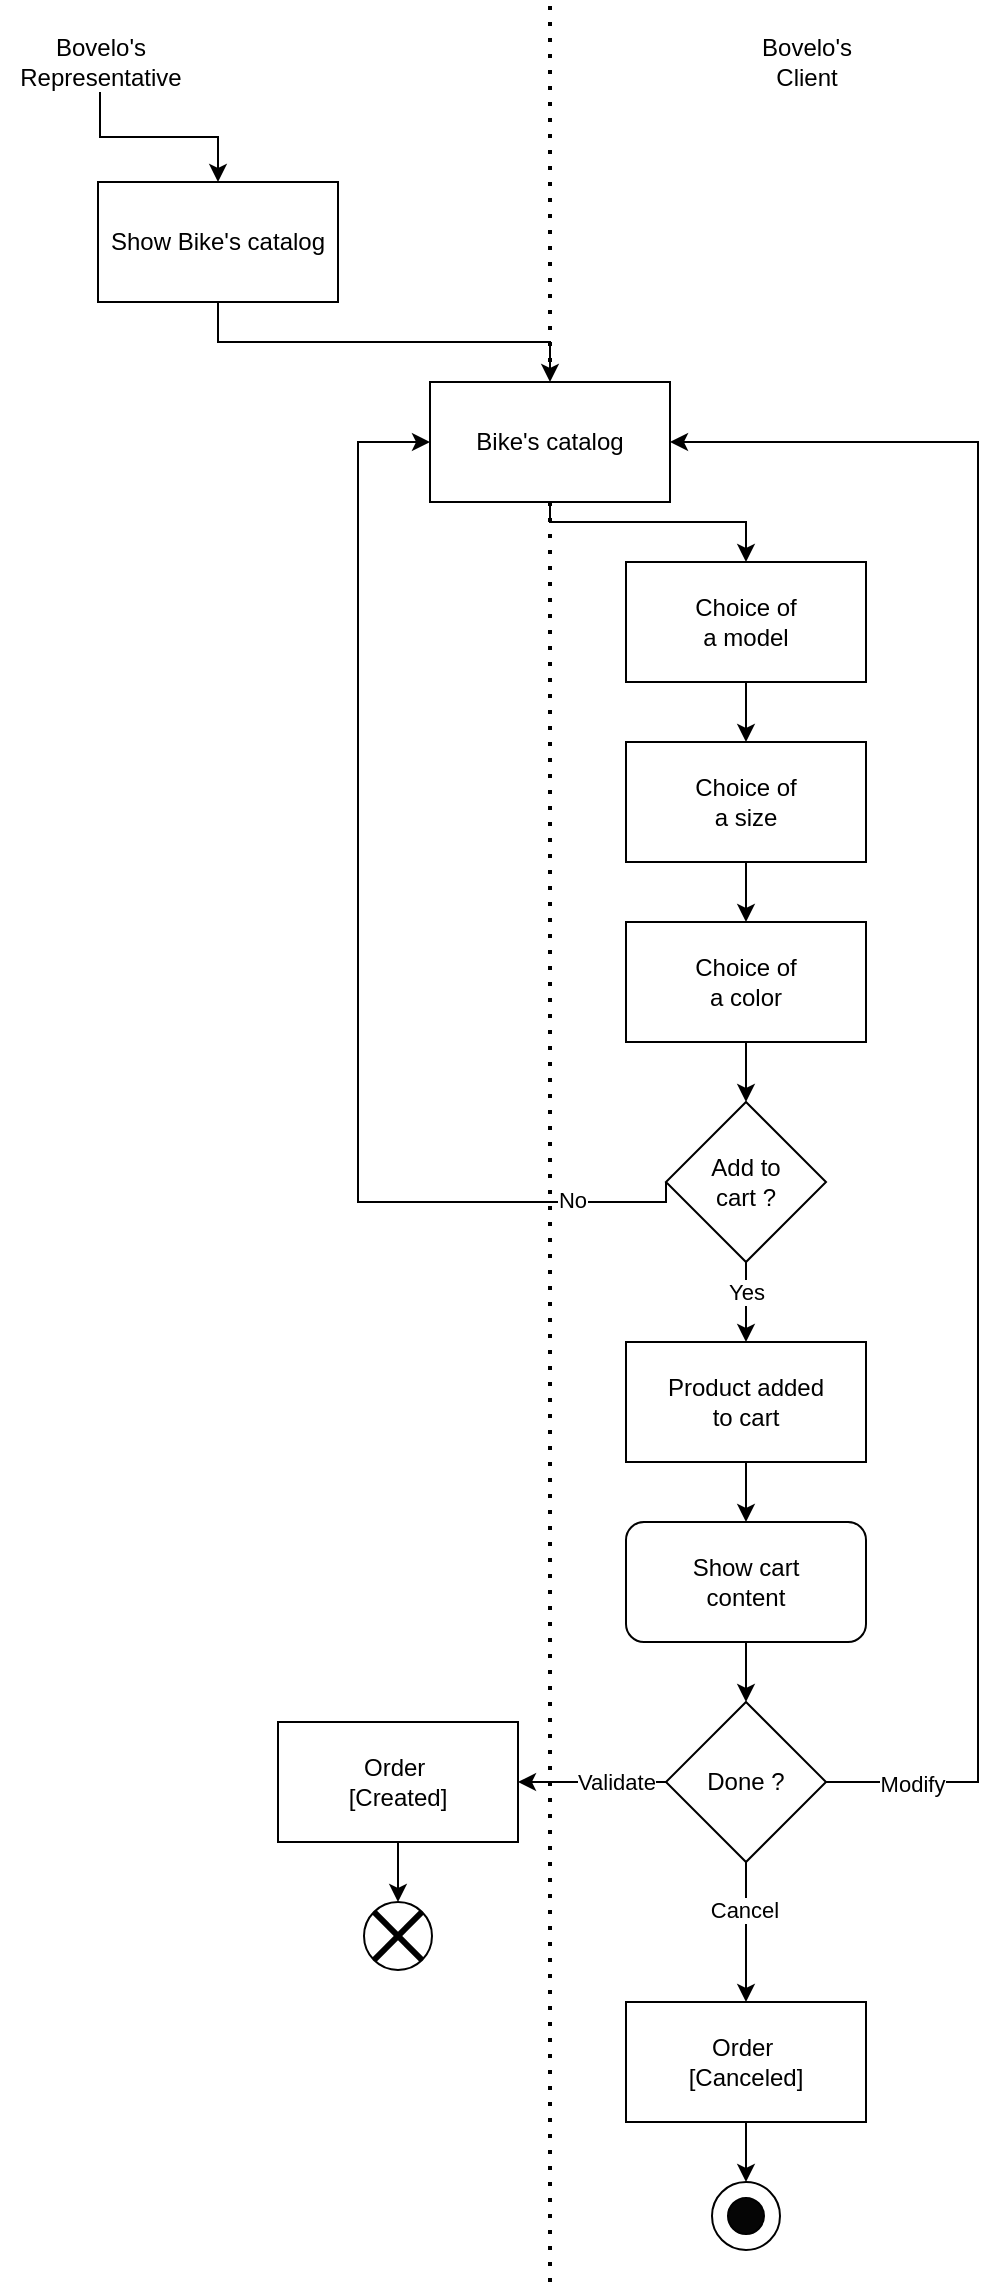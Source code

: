 <mxfile version="13.9.9" type="device"><diagram id="MpMdCrjf3kCMO7LU4xZp" name="Page-1"><mxGraphModel dx="1673" dy="979" grid="1" gridSize="10" guides="1" tooltips="1" connect="1" arrows="1" fold="1" page="1" pageScale="1" pageWidth="827" pageHeight="1169" math="0" shadow="0"><root><mxCell id="0"/><mxCell id="1" parent="0"/><mxCell id="QbaFzjR_I4uDgQgRShNm-1" value="" style="endArrow=none;dashed=1;html=1;dashPattern=1 3;strokeWidth=2;" parent="1" edge="1"><mxGeometry width="50" height="50" relative="1" as="geometry"><mxPoint x="420" y="1150" as="sourcePoint"/><mxPoint x="420" y="10" as="targetPoint"/></mxGeometry></mxCell><mxCell id="QbaFzjR_I4uDgQgRShNm-18" style="edgeStyle=orthogonalEdgeStyle;rounded=0;orthogonalLoop=1;jettySize=auto;html=1;exitX=0.5;exitY=1;exitDx=0;exitDy=0;entryX=0.5;entryY=0;entryDx=0;entryDy=0;" parent="1" source="QbaFzjR_I4uDgQgRShNm-2" target="QbaFzjR_I4uDgQgRShNm-8" edge="1"><mxGeometry relative="1" as="geometry"><Array as="points"><mxPoint x="254" y="180"/><mxPoint x="420" y="180"/></Array></mxGeometry></mxCell><mxCell id="QbaFzjR_I4uDgQgRShNm-2" value="Show Bike's catalog" style="rounded=0;whiteSpace=wrap;html=1;" parent="1" vertex="1"><mxGeometry x="194" y="100" width="120" height="60" as="geometry"/></mxCell><mxCell id="QbaFzjR_I4uDgQgRShNm-17" style="edgeStyle=orthogonalEdgeStyle;rounded=0;orthogonalLoop=1;jettySize=auto;html=1;exitX=0.5;exitY=1;exitDx=0;exitDy=0;entryX=0.5;entryY=0;entryDx=0;entryDy=0;" parent="1" source="QbaFzjR_I4uDgQgRShNm-8" target="QbaFzjR_I4uDgQgRShNm-9" edge="1"><mxGeometry relative="1" as="geometry"><Array as="points"><mxPoint x="420" y="270"/><mxPoint x="518" y="270"/></Array></mxGeometry></mxCell><mxCell id="QbaFzjR_I4uDgQgRShNm-8" value="Bike's catalog" style="rounded=0;whiteSpace=wrap;html=1;" parent="1" vertex="1"><mxGeometry x="360" y="200" width="120" height="60" as="geometry"/></mxCell><mxCell id="QbaFzjR_I4uDgQgRShNm-16" value="" style="edgeStyle=orthogonalEdgeStyle;rounded=0;orthogonalLoop=1;jettySize=auto;html=1;" parent="1" source="QbaFzjR_I4uDgQgRShNm-9" target="QbaFzjR_I4uDgQgRShNm-11" edge="1"><mxGeometry relative="1" as="geometry"/></mxCell><mxCell id="QbaFzjR_I4uDgQgRShNm-9" value="Choice of &lt;br&gt;a model" style="rounded=0;whiteSpace=wrap;html=1;" parent="1" vertex="1"><mxGeometry x="458" y="290" width="120" height="60" as="geometry"/></mxCell><mxCell id="QbaFzjR_I4uDgQgRShNm-15" value="" style="edgeStyle=orthogonalEdgeStyle;rounded=0;orthogonalLoop=1;jettySize=auto;html=1;" parent="1" source="QbaFzjR_I4uDgQgRShNm-11" target="QbaFzjR_I4uDgQgRShNm-12" edge="1"><mxGeometry relative="1" as="geometry"/></mxCell><mxCell id="QbaFzjR_I4uDgQgRShNm-11" value="Choice of &lt;br&gt;a size" style="rounded=0;whiteSpace=wrap;html=1;" parent="1" vertex="1"><mxGeometry x="458" y="380" width="120" height="60" as="geometry"/></mxCell><mxCell id="QbaFzjR_I4uDgQgRShNm-14" style="edgeStyle=orthogonalEdgeStyle;rounded=0;orthogonalLoop=1;jettySize=auto;html=1;exitX=0.5;exitY=1;exitDx=0;exitDy=0;entryX=0.5;entryY=0;entryDx=0;entryDy=0;" parent="1" source="QbaFzjR_I4uDgQgRShNm-12" target="QbaFzjR_I4uDgQgRShNm-13" edge="1"><mxGeometry relative="1" as="geometry"/></mxCell><mxCell id="QbaFzjR_I4uDgQgRShNm-12" value="Choice of &lt;br&gt;a color" style="rounded=0;whiteSpace=wrap;html=1;" parent="1" vertex="1"><mxGeometry x="458" y="470" width="120" height="60" as="geometry"/></mxCell><mxCell id="QbaFzjR_I4uDgQgRShNm-19" style="edgeStyle=orthogonalEdgeStyle;rounded=0;orthogonalLoop=1;jettySize=auto;html=1;exitX=0;exitY=0.5;exitDx=0;exitDy=0;entryX=0;entryY=0.5;entryDx=0;entryDy=0;" parent="1" source="QbaFzjR_I4uDgQgRShNm-13" target="QbaFzjR_I4uDgQgRShNm-8" edge="1"><mxGeometry relative="1" as="geometry"><mxPoint x="324" y="220" as="targetPoint"/><Array as="points"><mxPoint x="324" y="610"/><mxPoint x="324" y="230"/></Array></mxGeometry></mxCell><mxCell id="QbaFzjR_I4uDgQgRShNm-38" value="No" style="edgeLabel;html=1;align=center;verticalAlign=middle;resizable=0;points=[];" parent="QbaFzjR_I4uDgQgRShNm-19" vertex="1" connectable="0"><mxGeometry x="-0.803" y="-1" relative="1" as="geometry"><mxPoint as="offset"/></mxGeometry></mxCell><mxCell id="QbaFzjR_I4uDgQgRShNm-21" value="" style="edgeStyle=orthogonalEdgeStyle;rounded=0;orthogonalLoop=1;jettySize=auto;html=1;" parent="1" source="QbaFzjR_I4uDgQgRShNm-13" target="QbaFzjR_I4uDgQgRShNm-20" edge="1"><mxGeometry relative="1" as="geometry"/></mxCell><mxCell id="QbaFzjR_I4uDgQgRShNm-37" value="Yes" style="edgeLabel;html=1;align=center;verticalAlign=middle;resizable=0;points=[];" parent="QbaFzjR_I4uDgQgRShNm-21" vertex="1" connectable="0"><mxGeometry x="-0.27" relative="1" as="geometry"><mxPoint as="offset"/></mxGeometry></mxCell><mxCell id="QbaFzjR_I4uDgQgRShNm-13" value="Add to &lt;br&gt;cart ?" style="rhombus;whiteSpace=wrap;html=1;" parent="1" vertex="1"><mxGeometry x="478" y="560" width="80" height="80" as="geometry"/></mxCell><mxCell id="QbaFzjR_I4uDgQgRShNm-23" value="" style="edgeStyle=orthogonalEdgeStyle;rounded=0;orthogonalLoop=1;jettySize=auto;html=1;" parent="1" source="QbaFzjR_I4uDgQgRShNm-20" target="QbaFzjR_I4uDgQgRShNm-22" edge="1"><mxGeometry relative="1" as="geometry"/></mxCell><mxCell id="QbaFzjR_I4uDgQgRShNm-20" value="Product added &lt;br&gt;to cart" style="whiteSpace=wrap;html=1;" parent="1" vertex="1"><mxGeometry x="458" y="680" width="120" height="60" as="geometry"/></mxCell><mxCell id="QbaFzjR_I4uDgQgRShNm-27" value="" style="edgeStyle=orthogonalEdgeStyle;rounded=0;orthogonalLoop=1;jettySize=auto;html=1;" parent="1" source="QbaFzjR_I4uDgQgRShNm-22" target="QbaFzjR_I4uDgQgRShNm-26" edge="1"><mxGeometry relative="1" as="geometry"/></mxCell><mxCell id="QbaFzjR_I4uDgQgRShNm-22" value="Show cart &lt;br&gt;content" style="rounded=1;whiteSpace=wrap;html=1;" parent="1" vertex="1"><mxGeometry x="458" y="770" width="120" height="60" as="geometry"/></mxCell><mxCell id="QbaFzjR_I4uDgQgRShNm-29" value="" style="edgeStyle=orthogonalEdgeStyle;rounded=0;orthogonalLoop=1;jettySize=auto;html=1;" parent="1" source="QbaFzjR_I4uDgQgRShNm-26" target="QbaFzjR_I4uDgQgRShNm-28" edge="1"><mxGeometry relative="1" as="geometry"/></mxCell><mxCell id="QbaFzjR_I4uDgQgRShNm-35" value="Cancel" style="edgeLabel;html=1;align=center;verticalAlign=middle;resizable=0;points=[];" parent="QbaFzjR_I4uDgQgRShNm-29" vertex="1" connectable="0"><mxGeometry x="-0.31" y="-1" relative="1" as="geometry"><mxPoint as="offset"/></mxGeometry></mxCell><mxCell id="QbaFzjR_I4uDgQgRShNm-31" value="" style="edgeStyle=orthogonalEdgeStyle;rounded=0;orthogonalLoop=1;jettySize=auto;html=1;" parent="1" source="QbaFzjR_I4uDgQgRShNm-26" target="QbaFzjR_I4uDgQgRShNm-30" edge="1"><mxGeometry relative="1" as="geometry"/></mxCell><mxCell id="QbaFzjR_I4uDgQgRShNm-34" value="Validate" style="edgeLabel;html=1;align=center;verticalAlign=middle;resizable=0;points=[];" parent="QbaFzjR_I4uDgQgRShNm-31" vertex="1" connectable="0"><mxGeometry x="-0.324" relative="1" as="geometry"><mxPoint as="offset"/></mxGeometry></mxCell><mxCell id="QbaFzjR_I4uDgQgRShNm-32" style="edgeStyle=orthogonalEdgeStyle;rounded=0;orthogonalLoop=1;jettySize=auto;html=1;exitX=1;exitY=0.5;exitDx=0;exitDy=0;entryX=1;entryY=0.5;entryDx=0;entryDy=0;" parent="1" source="QbaFzjR_I4uDgQgRShNm-26" target="QbaFzjR_I4uDgQgRShNm-8" edge="1"><mxGeometry relative="1" as="geometry"><mxPoint x="634" y="218.8" as="targetPoint"/><Array as="points"><mxPoint x="634" y="900"/><mxPoint x="634" y="230"/></Array></mxGeometry></mxCell><mxCell id="QbaFzjR_I4uDgQgRShNm-36" value="Modify" style="edgeLabel;html=1;align=center;verticalAlign=middle;resizable=0;points=[];" parent="QbaFzjR_I4uDgQgRShNm-32" vertex="1" connectable="0"><mxGeometry x="-0.905" y="-1" relative="1" as="geometry"><mxPoint as="offset"/></mxGeometry></mxCell><mxCell id="QbaFzjR_I4uDgQgRShNm-26" value="Done ?" style="rhombus;whiteSpace=wrap;html=1;" parent="1" vertex="1"><mxGeometry x="478" y="860" width="80" height="80" as="geometry"/></mxCell><mxCell id="QbaFzjR_I4uDgQgRShNm-45" value="" style="edgeStyle=orthogonalEdgeStyle;rounded=0;orthogonalLoop=1;jettySize=auto;html=1;" parent="1" source="QbaFzjR_I4uDgQgRShNm-28" target="QbaFzjR_I4uDgQgRShNm-44" edge="1"><mxGeometry relative="1" as="geometry"/></mxCell><mxCell id="QbaFzjR_I4uDgQgRShNm-28" value="Order&amp;nbsp;&lt;br&gt;[Canceled]" style="rounded=0;whiteSpace=wrap;html=1;" parent="1" vertex="1"><mxGeometry x="458" y="1010" width="120" height="60" as="geometry"/></mxCell><mxCell id="QbaFzjR_I4uDgQgRShNm-46" value="" style="edgeStyle=orthogonalEdgeStyle;rounded=0;orthogonalLoop=1;jettySize=auto;html=1;" parent="1" source="QbaFzjR_I4uDgQgRShNm-30" target="QbaFzjR_I4uDgQgRShNm-43" edge="1"><mxGeometry relative="1" as="geometry"/></mxCell><mxCell id="QbaFzjR_I4uDgQgRShNm-30" value="Order&amp;nbsp;&lt;br&gt;[Created]" style="rounded=0;whiteSpace=wrap;html=1;" parent="1" vertex="1"><mxGeometry x="284" y="870" width="120" height="60" as="geometry"/></mxCell><mxCell id="tIvVBq0f5l_D6WEL-7yx-1" value="" style="edgeStyle=orthogonalEdgeStyle;rounded=0;orthogonalLoop=1;jettySize=auto;html=1;" edge="1" parent="1" source="QbaFzjR_I4uDgQgRShNm-39" target="QbaFzjR_I4uDgQgRShNm-2"><mxGeometry relative="1" as="geometry"/></mxCell><mxCell id="QbaFzjR_I4uDgQgRShNm-39" value="Bovelo's&lt;br&gt;Representative" style="text;html=1;align=center;verticalAlign=middle;resizable=0;points=[];autosize=1;" parent="1" vertex="1"><mxGeometry x="145" y="25" width="100" height="30" as="geometry"/></mxCell><mxCell id="QbaFzjR_I4uDgQgRShNm-40" value="Bovelo's&lt;br&gt;Client" style="text;html=1;align=center;verticalAlign=middle;resizable=0;points=[];autosize=1;" parent="1" vertex="1"><mxGeometry x="518" y="25" width="60" height="30" as="geometry"/></mxCell><mxCell id="QbaFzjR_I4uDgQgRShNm-43" value="" style="ellipse;whiteSpace=wrap;html=1;aspect=fixed;align=center;" parent="1" vertex="1"><mxGeometry x="327" y="960" width="34" height="34" as="geometry"/></mxCell><mxCell id="QbaFzjR_I4uDgQgRShNm-44" value="" style="ellipse;whiteSpace=wrap;html=1;aspect=fixed;" parent="1" vertex="1"><mxGeometry x="501" y="1100" width="34" height="34" as="geometry"/></mxCell><mxCell id="QbaFzjR_I4uDgQgRShNm-47" value="" style="ellipse;whiteSpace=wrap;html=1;aspect=fixed;fillColor=#050505;" parent="1" vertex="1"><mxGeometry x="509" y="1108" width="18" height="18" as="geometry"/></mxCell><mxCell id="QbaFzjR_I4uDgQgRShNm-48" value="" style="endArrow=none;html=1;exitX=0;exitY=1;exitDx=0;exitDy=0;entryX=1;entryY=0;entryDx=0;entryDy=0;strokeWidth=3;strokeColor=#000000;" parent="1" source="QbaFzjR_I4uDgQgRShNm-43" target="QbaFzjR_I4uDgQgRShNm-43" edge="1"><mxGeometry width="50" height="50" relative="1" as="geometry"><mxPoint x="327" y="1010" as="sourcePoint"/><mxPoint x="377" y="960" as="targetPoint"/></mxGeometry></mxCell><mxCell id="QbaFzjR_I4uDgQgRShNm-49" value="" style="endArrow=none;html=1;exitX=1;exitY=1;exitDx=0;exitDy=0;entryX=0;entryY=0;entryDx=0;entryDy=0;strokeWidth=3;strokeColor=#000000;" parent="1" source="QbaFzjR_I4uDgQgRShNm-43" target="QbaFzjR_I4uDgQgRShNm-43" edge="1"><mxGeometry width="50" height="50" relative="1" as="geometry"><mxPoint x="341.979" y="999.021" as="sourcePoint"/><mxPoint x="366.021" y="974.979" as="targetPoint"/></mxGeometry></mxCell></root></mxGraphModel></diagram></mxfile>